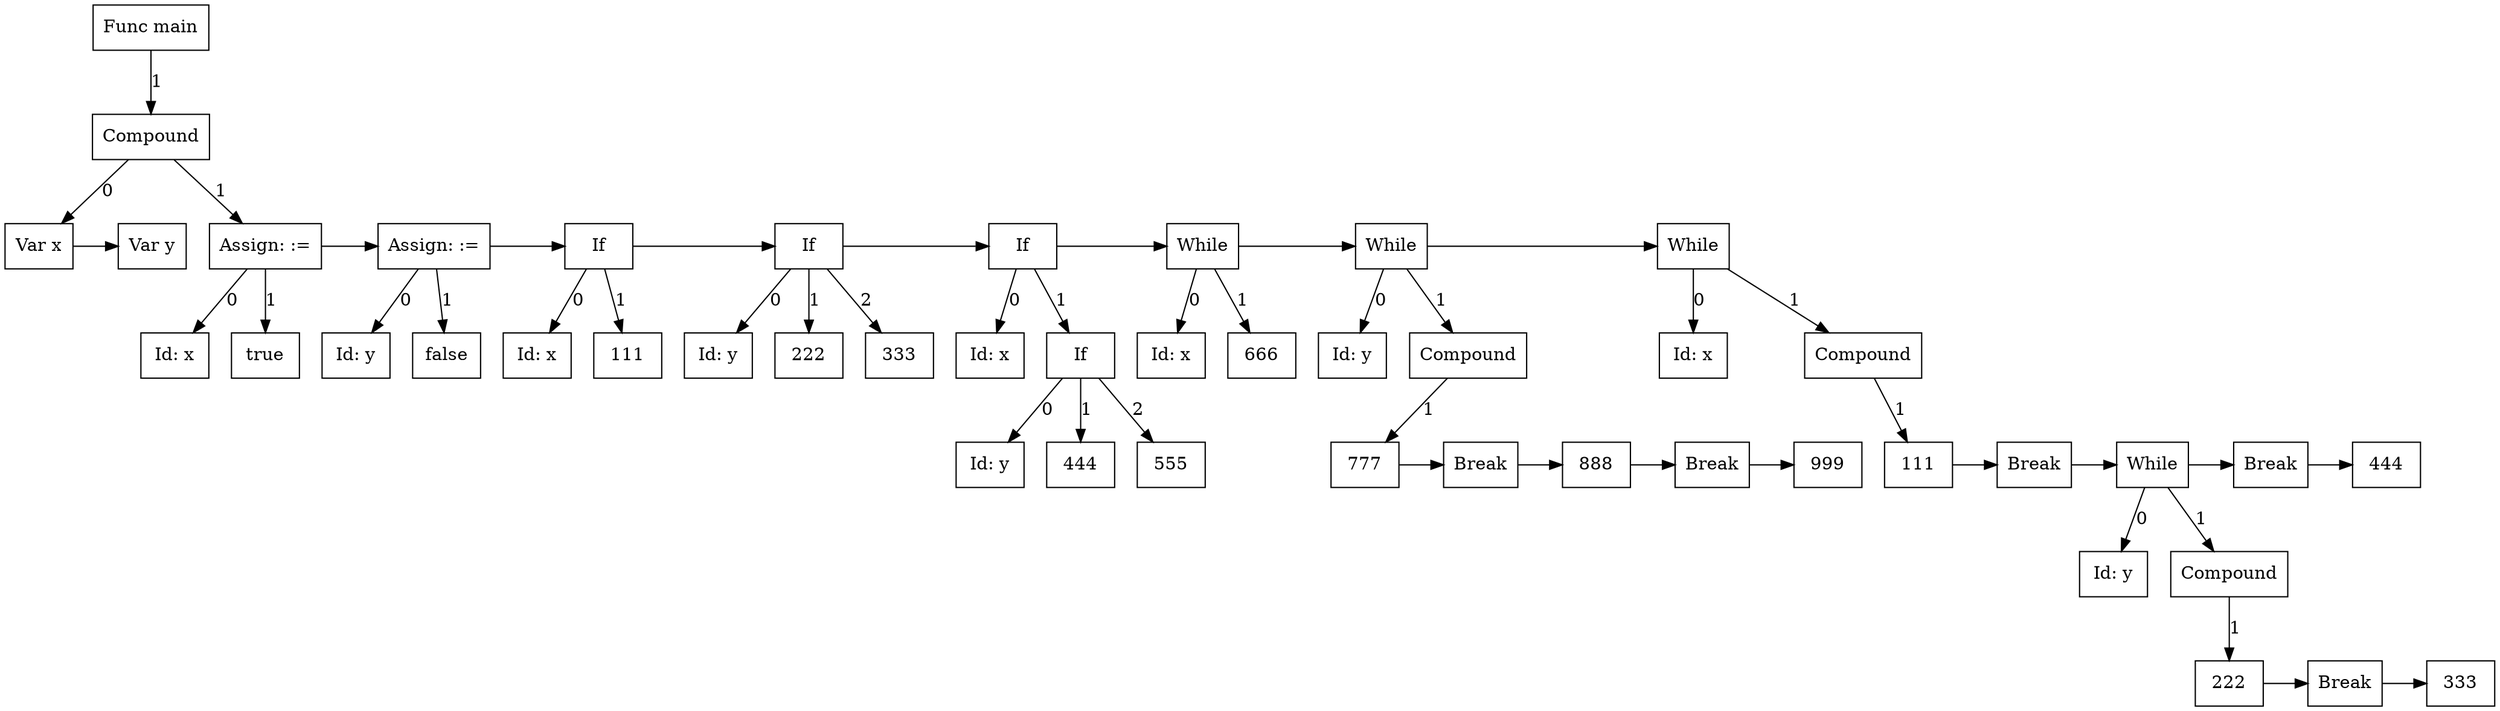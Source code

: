 digraph G {
node46 [label="Func main"; shape=box];
subgraph childNames_46 {
rankdir="LR"; rank="same"; ordering=out
node45 [label="Compound"; shape=box];
}

subgraph childPtrs_46 {
rankdir="TB";
node46 -> node45 [label="1"];
}

subgraph childNames_45 {
rankdir="LR"; rank="same"; ordering=out
node0 [label="Var x"; shape=box];
node4 [label="Assign: :="; shape=box];
}

subgraph childPtrs_45 {
rankdir="TB";
node45 -> node0 [label="0"];
node45 -> node4 [label="1"];
}

subgraph SibNames_0 {
rankdir="LR"; rank="same";
node0 [label="Var x"; shape=box];
node1 [label="Var y"; shape=box];
}

subgraph SibPtrs_0 {
rankdir="LR";
node0 -> node1;
}

subgraph childNames_4 {
rankdir="LR"; rank="same"; ordering=out
node2 [label="Id: x"; shape=box];
node3 [label="true"; shape=box];
}

subgraph childPtrs_4 {
rankdir="TB";
node4 -> node2 [label="0"];
node4 -> node3 [label="1"];
}

subgraph SibNames_4 {
rankdir="LR"; rank="same";
node4 [label="Assign: :="; shape=box];
node7 [label="Assign: :="; shape=box];
node10 [label="If"; shape=box];
node14 [label="If"; shape=box];
node20 [label="If"; shape=box];
node23 [label="While"; shape=box];
node31 [label="While"; shape=box];
node44 [label="While"; shape=box];
}

subgraph SibPtrs_4 {
rankdir="LR";
node4 -> node7;
node7 -> node10;
node10 -> node14;
node14 -> node20;
node20 -> node23;
node23 -> node31;
node31 -> node44;
}

subgraph childNames_7 {
rankdir="LR"; rank="same"; ordering=out
node5 [label="Id: y"; shape=box];
node6 [label="false"; shape=box];
}

subgraph childPtrs_7 {
rankdir="TB";
node7 -> node5 [label="0"];
node7 -> node6 [label="1"];
}

subgraph childNames_10 {
rankdir="LR"; rank="same"; ordering=out
node8 [label="Id: x"; shape=box];
node9 [label="111"; shape=box];
}

subgraph childPtrs_10 {
rankdir="TB";
node10 -> node8 [label="0"];
node10 -> node9 [label="1"];
}

subgraph childNames_14 {
rankdir="LR"; rank="same"; ordering=out
node11 [label="Id: y"; shape=box];
node12 [label="222"; shape=box];
node13 [label="333"; shape=box];
}

subgraph childPtrs_14 {
rankdir="TB";
node14 -> node11 [label="0"];
node14 -> node12 [label="1"];
node14 -> node13 [label="2"];
}

subgraph childNames_20 {
rankdir="LR"; rank="same"; ordering=out
node15 [label="Id: x"; shape=box];
node19 [label="If"; shape=box];
}

subgraph childPtrs_20 {
rankdir="TB";
node20 -> node15 [label="0"];
node20 -> node19 [label="1"];
}

subgraph childNames_19 {
rankdir="LR"; rank="same"; ordering=out
node16 [label="Id: y"; shape=box];
node17 [label="444"; shape=box];
node18 [label="555"; shape=box];
}

subgraph childPtrs_19 {
rankdir="TB";
node19 -> node16 [label="0"];
node19 -> node17 [label="1"];
node19 -> node18 [label="2"];
}

subgraph childNames_23 {
rankdir="LR"; rank="same"; ordering=out
node21 [label="Id: x"; shape=box];
node22 [label="666"; shape=box];
}

subgraph childPtrs_23 {
rankdir="TB";
node23 -> node21 [label="0"];
node23 -> node22 [label="1"];
}

subgraph childNames_31 {
rankdir="LR"; rank="same"; ordering=out
node24 [label="Id: y"; shape=box];
node30 [label="Compound"; shape=box];
}

subgraph childPtrs_31 {
rankdir="TB";
node31 -> node24 [label="0"];
node31 -> node30 [label="1"];
}

subgraph childNames_30 {
rankdir="LR"; rank="same"; ordering=out
node25 [label="777"; shape=box];
}

subgraph childPtrs_30 {
rankdir="TB";
node30 -> node25 [label="1"];
}

subgraph SibNames_25 {
rankdir="LR"; rank="same";
node25 [label="777"; shape=box];
node26 [label="Break"; shape=box];
node27 [label="888"; shape=box];
node28 [label="Break"; shape=box];
node29 [label="999"; shape=box];
}

subgraph SibPtrs_25 {
rankdir="LR";
node25 -> node26;
node26 -> node27;
node27 -> node28;
node28 -> node29;
}

subgraph childNames_44 {
rankdir="LR"; rank="same"; ordering=out
node32 [label="Id: x"; shape=box];
node43 [label="Compound"; shape=box];
}

subgraph childPtrs_44 {
rankdir="TB";
node44 -> node32 [label="0"];
node44 -> node43 [label="1"];
}

subgraph childNames_43 {
rankdir="LR"; rank="same"; ordering=out
node33 [label="111"; shape=box];
}

subgraph childPtrs_43 {
rankdir="TB";
node43 -> node33 [label="1"];
}

subgraph SibNames_33 {
rankdir="LR"; rank="same";
node33 [label="111"; shape=box];
node34 [label="Break"; shape=box];
node40 [label="While"; shape=box];
node41 [label="Break"; shape=box];
node42 [label="444"; shape=box];
}

subgraph SibPtrs_33 {
rankdir="LR";
node33 -> node34;
node34 -> node40;
node40 -> node41;
node41 -> node42;
}

subgraph childNames_40 {
rankdir="LR"; rank="same"; ordering=out
node35 [label="Id: y"; shape=box];
node39 [label="Compound"; shape=box];
}

subgraph childPtrs_40 {
rankdir="TB";
node40 -> node35 [label="0"];
node40 -> node39 [label="1"];
}

subgraph childNames_39 {
rankdir="LR"; rank="same"; ordering=out
node36 [label="222"; shape=box];
}

subgraph childPtrs_39 {
rankdir="TB";
node39 -> node36 [label="1"];
}

subgraph SibNames_36 {
rankdir="LR"; rank="same";
node36 [label="222"; shape=box];
node37 [label="Break"; shape=box];
node38 [label="333"; shape=box];
}

subgraph SibPtrs_36 {
rankdir="LR";
node36 -> node37;
node37 -> node38;
}

}
